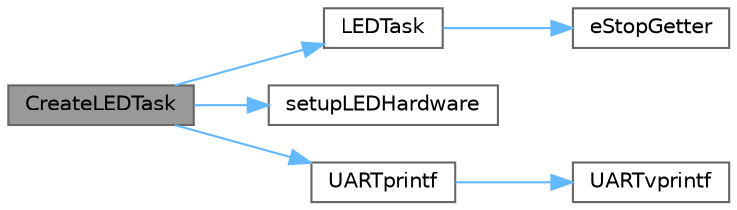 digraph "CreateLEDTask"
{
 // LATEX_PDF_SIZE
  bgcolor="transparent";
  edge [fontname=Helvetica,fontsize=10,labelfontname=Helvetica,labelfontsize=10];
  node [fontname=Helvetica,fontsize=10,shape=box,height=0.2,width=0.4];
  rankdir="LR";
  Node1 [id="Node000001",label="CreateLEDTask",height=0.2,width=0.4,color="gray40", fillcolor="grey60", style="filled", fontcolor="black",tooltip=" "];
  Node1 -> Node2 [id="edge1_Node000001_Node000002",color="steelblue1",style="solid",tooltip=" "];
  Node2 [id="Node000002",label="LEDTask",height=0.2,width=0.4,color="grey40", fillcolor="white", style="filled",URL="$gui_8c.html#af6d5fcca417964389239771abcf66940",tooltip=" "];
  Node2 -> Node3 [id="edge2_Node000002_Node000003",color="steelblue1",style="solid",tooltip=" "];
  Node3 [id="Node000003",label="eStopGetter",height=0.2,width=0.4,color="grey40", fillcolor="white", style="filled",URL="$group__motor.html#gab86eb19b25275b3725f3c542ed3b79f7",tooltip=" "];
  Node1 -> Node4 [id="edge3_Node000001_Node000004",color="steelblue1",style="solid",tooltip=" "];
  Node4 [id="Node000004",label="setupLEDHardware",height=0.2,width=0.4,color="grey40", fillcolor="white", style="filled",URL="$gui_8c.html#ae3079aec5dd078c803a5a47fa566d283",tooltip=" "];
  Node1 -> Node5 [id="edge4_Node000001_Node000005",color="steelblue1",style="solid",tooltip=" "];
  Node5 [id="Node000005",label="UARTprintf",height=0.2,width=0.4,color="grey40", fillcolor="white", style="filled",URL="$group__uartstdio__api.html#ga9df4748a317174f7cf3c20ffc072abb0",tooltip=" "];
  Node5 -> Node6 [id="edge5_Node000005_Node000006",color="steelblue1",style="solid",tooltip=" "];
  Node6 [id="Node000006",label="UARTvprintf",height=0.2,width=0.4,color="grey40", fillcolor="white", style="filled",URL="$uartstdio_8h.html#ac24c8a911d71d799981ea44353f472de",tooltip=" "];
}
